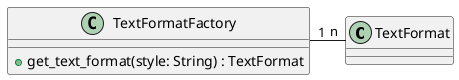 @startuml
class TextFormat { }
class TextFormatFactory {
  +get_text_format(style: String) : TextFormat
}
TextFormatFactory "1" -right- "n" TextFormat
@enduml
